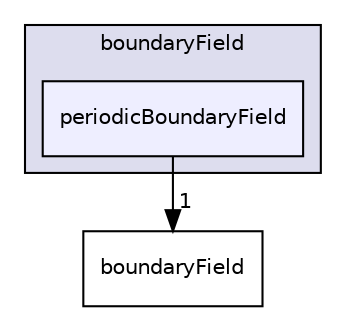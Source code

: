 digraph "src/phasicFlow/containers/pointField/boundaryField/periodicBoundaryField" {
  compound=true
  node [ fontsize="10", fontname="Helvetica"];
  edge [ labelfontsize="10", labelfontname="Helvetica"];
  subgraph clusterdir_a7b5b55055c0d0d8cb35dad4e9ea05cf {
    graph [ bgcolor="#ddddee", pencolor="black", label="boundaryField" fontname="Helvetica", fontsize="10", URL="dir_a7b5b55055c0d0d8cb35dad4e9ea05cf.html"]
  dir_444b33e767f70cd859309c12dd95be1c [shape=box, label="periodicBoundaryField", style="filled", fillcolor="#eeeeff", pencolor="black", URL="dir_444b33e767f70cd859309c12dd95be1c.html"];
  }
  dir_29f8f9fed8910c4a198d0c147c561cfb [shape=box label="boundaryField" URL="dir_29f8f9fed8910c4a198d0c147c561cfb.html"];
  dir_444b33e767f70cd859309c12dd95be1c->dir_29f8f9fed8910c4a198d0c147c561cfb [headlabel="1", labeldistance=1.5 headhref="dir_000101_000098.html"];
}

